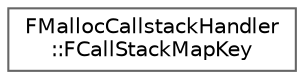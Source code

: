 digraph "Graphical Class Hierarchy"
{
 // INTERACTIVE_SVG=YES
 // LATEX_PDF_SIZE
  bgcolor="transparent";
  edge [fontname=Helvetica,fontsize=10,labelfontname=Helvetica,labelfontsize=10];
  node [fontname=Helvetica,fontsize=10,shape=box,height=0.2,width=0.4];
  rankdir="LR";
  Node0 [id="Node000000",label="FMallocCallstackHandler\l::FCallStackMapKey",height=0.2,width=0.4,color="grey40", fillcolor="white", style="filled",URL="$d2/d6d/structFMallocCallstackHandler_1_1FCallStackMapKey.html",tooltip="Used as a key in our current allocations/freed allocations maps."];
}
